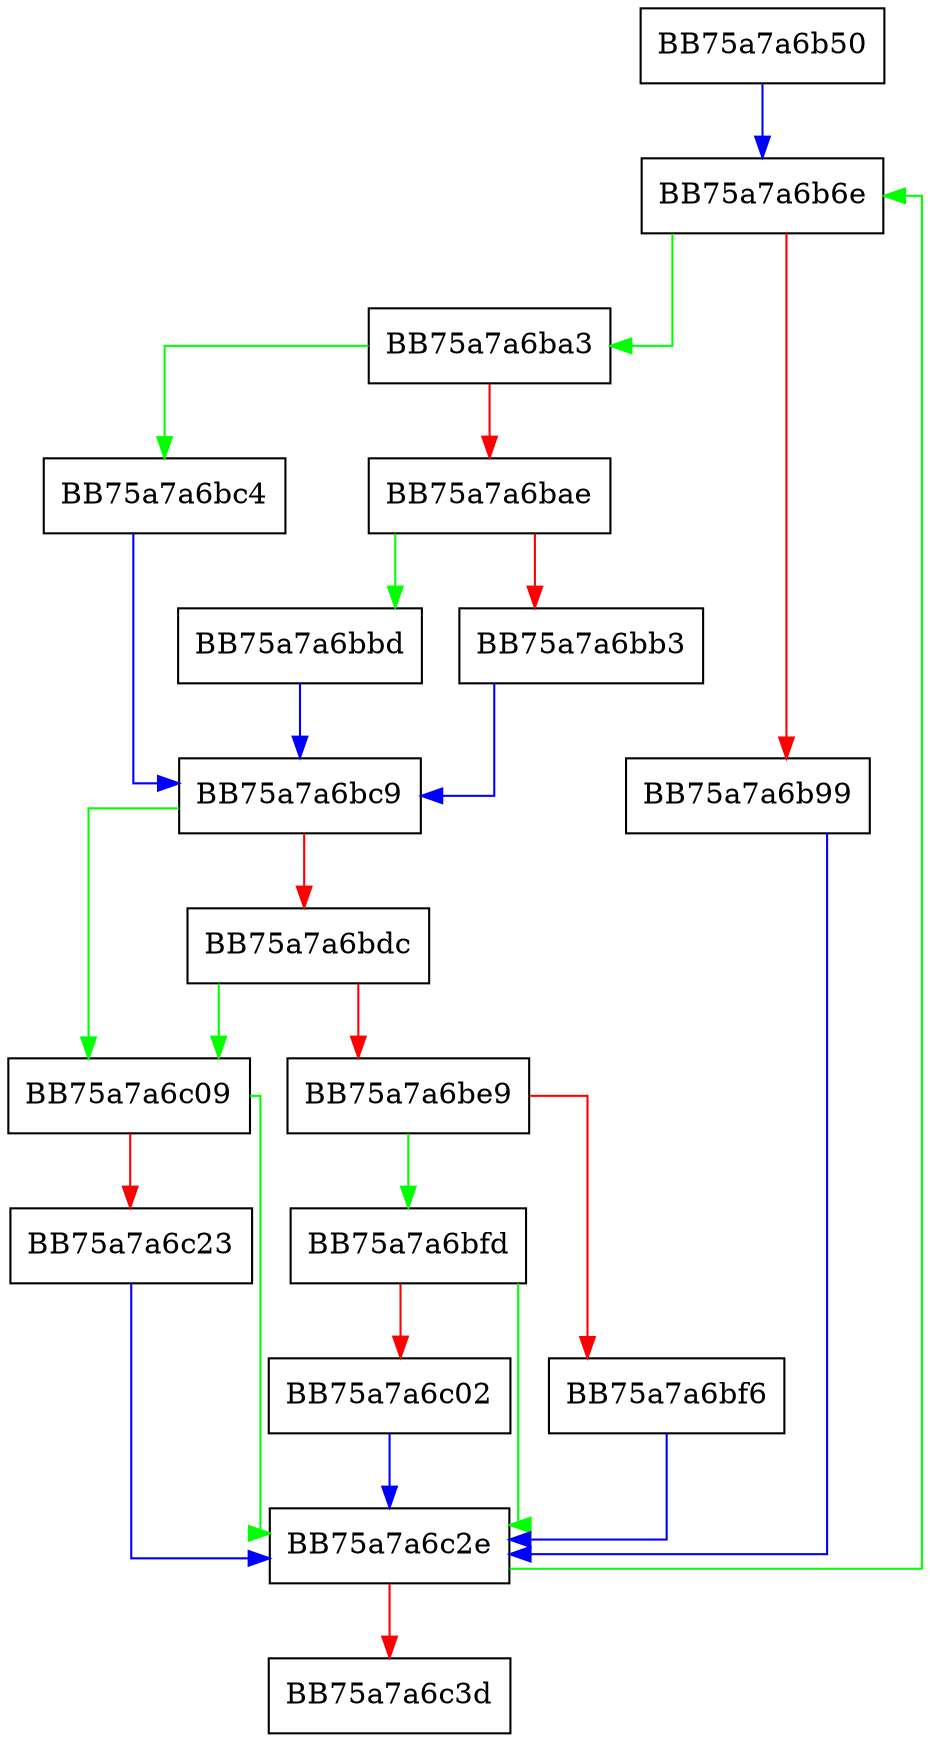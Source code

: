 digraph initialize_stdio_handles_nolock {
  node [shape="box"];
  graph [splines=ortho];
  BB75a7a6b50 -> BB75a7a6b6e [color="blue"];
  BB75a7a6b6e -> BB75a7a6ba3 [color="green"];
  BB75a7a6b6e -> BB75a7a6b99 [color="red"];
  BB75a7a6b99 -> BB75a7a6c2e [color="blue"];
  BB75a7a6ba3 -> BB75a7a6bc4 [color="green"];
  BB75a7a6ba3 -> BB75a7a6bae [color="red"];
  BB75a7a6bae -> BB75a7a6bbd [color="green"];
  BB75a7a6bae -> BB75a7a6bb3 [color="red"];
  BB75a7a6bb3 -> BB75a7a6bc9 [color="blue"];
  BB75a7a6bbd -> BB75a7a6bc9 [color="blue"];
  BB75a7a6bc4 -> BB75a7a6bc9 [color="blue"];
  BB75a7a6bc9 -> BB75a7a6c09 [color="green"];
  BB75a7a6bc9 -> BB75a7a6bdc [color="red"];
  BB75a7a6bdc -> BB75a7a6c09 [color="green"];
  BB75a7a6bdc -> BB75a7a6be9 [color="red"];
  BB75a7a6be9 -> BB75a7a6bfd [color="green"];
  BB75a7a6be9 -> BB75a7a6bf6 [color="red"];
  BB75a7a6bf6 -> BB75a7a6c2e [color="blue"];
  BB75a7a6bfd -> BB75a7a6c2e [color="green"];
  BB75a7a6bfd -> BB75a7a6c02 [color="red"];
  BB75a7a6c02 -> BB75a7a6c2e [color="blue"];
  BB75a7a6c09 -> BB75a7a6c2e [color="green"];
  BB75a7a6c09 -> BB75a7a6c23 [color="red"];
  BB75a7a6c23 -> BB75a7a6c2e [color="blue"];
  BB75a7a6c2e -> BB75a7a6b6e [color="green"];
  BB75a7a6c2e -> BB75a7a6c3d [color="red"];
}